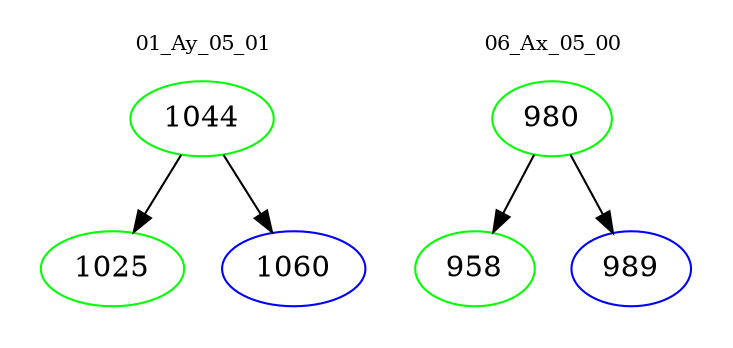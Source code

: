 digraph{
subgraph cluster_0 {
color = white
label = "01_Ay_05_01";
fontsize=10;
T0_1044 [label="1044", color="green"]
T0_1044 -> T0_1025 [color="black"]
T0_1025 [label="1025", color="green"]
T0_1044 -> T0_1060 [color="black"]
T0_1060 [label="1060", color="blue"]
}
subgraph cluster_1 {
color = white
label = "06_Ax_05_00";
fontsize=10;
T1_980 [label="980", color="green"]
T1_980 -> T1_958 [color="black"]
T1_958 [label="958", color="green"]
T1_980 -> T1_989 [color="black"]
T1_989 [label="989", color="blue"]
}
}
